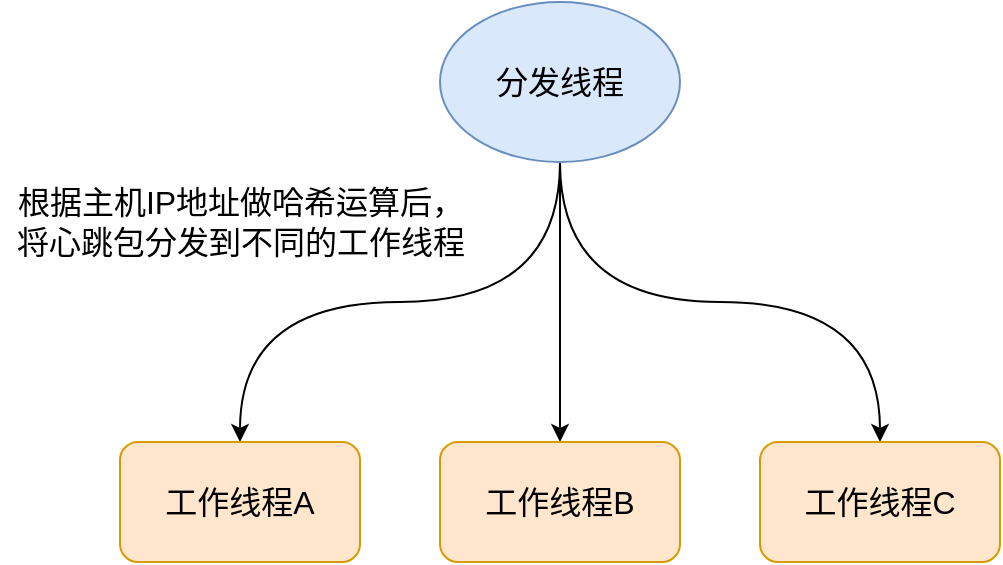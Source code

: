 <mxfile version="14.6.11" type="github">
  <diagram id="pi1cCUhO7VG1k4C5hIC9" name="第 1 页">
    <mxGraphModel dx="946" dy="443" grid="1" gridSize="10" guides="1" tooltips="1" connect="1" arrows="1" fold="1" page="1" pageScale="1" pageWidth="827" pageHeight="1169" math="0" shadow="0">
      <root>
        <mxCell id="0" />
        <mxCell id="1" parent="0" />
        <mxCell id="Wkjq778UQ_b-5MghlP0O-6" style="edgeStyle=orthogonalEdgeStyle;rounded=0;orthogonalLoop=1;jettySize=auto;html=1;fontSize=16;exitX=0.5;exitY=1;exitDx=0;exitDy=0;curved=1;" edge="1" parent="1" source="Wkjq778UQ_b-5MghlP0O-1" target="Wkjq778UQ_b-5MghlP0O-3">
          <mxGeometry relative="1" as="geometry" />
        </mxCell>
        <mxCell id="Wkjq778UQ_b-5MghlP0O-7" style="edgeStyle=orthogonalEdgeStyle;curved=1;rounded=0;orthogonalLoop=1;jettySize=auto;html=1;fontSize=16;" edge="1" parent="1" source="Wkjq778UQ_b-5MghlP0O-1" target="Wkjq778UQ_b-5MghlP0O-4">
          <mxGeometry relative="1" as="geometry" />
        </mxCell>
        <mxCell id="Wkjq778UQ_b-5MghlP0O-8" style="edgeStyle=orthogonalEdgeStyle;curved=1;rounded=0;orthogonalLoop=1;jettySize=auto;html=1;fontSize=16;exitX=0.5;exitY=1;exitDx=0;exitDy=0;" edge="1" parent="1" source="Wkjq778UQ_b-5MghlP0O-1" target="Wkjq778UQ_b-5MghlP0O-5">
          <mxGeometry relative="1" as="geometry" />
        </mxCell>
        <mxCell id="Wkjq778UQ_b-5MghlP0O-1" value="分发线程" style="ellipse;whiteSpace=wrap;html=1;fontSize=16;fillColor=#dae8fc;strokeColor=#6c8ebf;" vertex="1" parent="1">
          <mxGeometry x="400" y="200" width="120" height="80" as="geometry" />
        </mxCell>
        <mxCell id="Wkjq778UQ_b-5MghlP0O-3" value="工作线程A" style="rounded=1;whiteSpace=wrap;html=1;fontSize=16;fillColor=#ffe6cc;strokeColor=#d79b00;" vertex="1" parent="1">
          <mxGeometry x="240" y="420" width="120" height="60" as="geometry" />
        </mxCell>
        <mxCell id="Wkjq778UQ_b-5MghlP0O-4" value="工作线程B" style="rounded=1;whiteSpace=wrap;html=1;fontSize=16;fillColor=#ffe6cc;strokeColor=#d79b00;" vertex="1" parent="1">
          <mxGeometry x="400" y="420" width="120" height="60" as="geometry" />
        </mxCell>
        <mxCell id="Wkjq778UQ_b-5MghlP0O-5" value="工作线程C" style="rounded=1;whiteSpace=wrap;html=1;fontSize=16;fillColor=#ffe6cc;strokeColor=#d79b00;" vertex="1" parent="1">
          <mxGeometry x="560" y="420" width="120" height="60" as="geometry" />
        </mxCell>
        <mxCell id="Wkjq778UQ_b-5MghlP0O-9" value="根据主机IP地址做哈希运算后，&lt;br&gt;将心跳包分发到不同的工作线程" style="text;html=1;align=center;verticalAlign=middle;resizable=0;points=[];autosize=1;strokeColor=none;fontSize=16;" vertex="1" parent="1">
          <mxGeometry x="180" y="290" width="240" height="40" as="geometry" />
        </mxCell>
      </root>
    </mxGraphModel>
  </diagram>
</mxfile>
